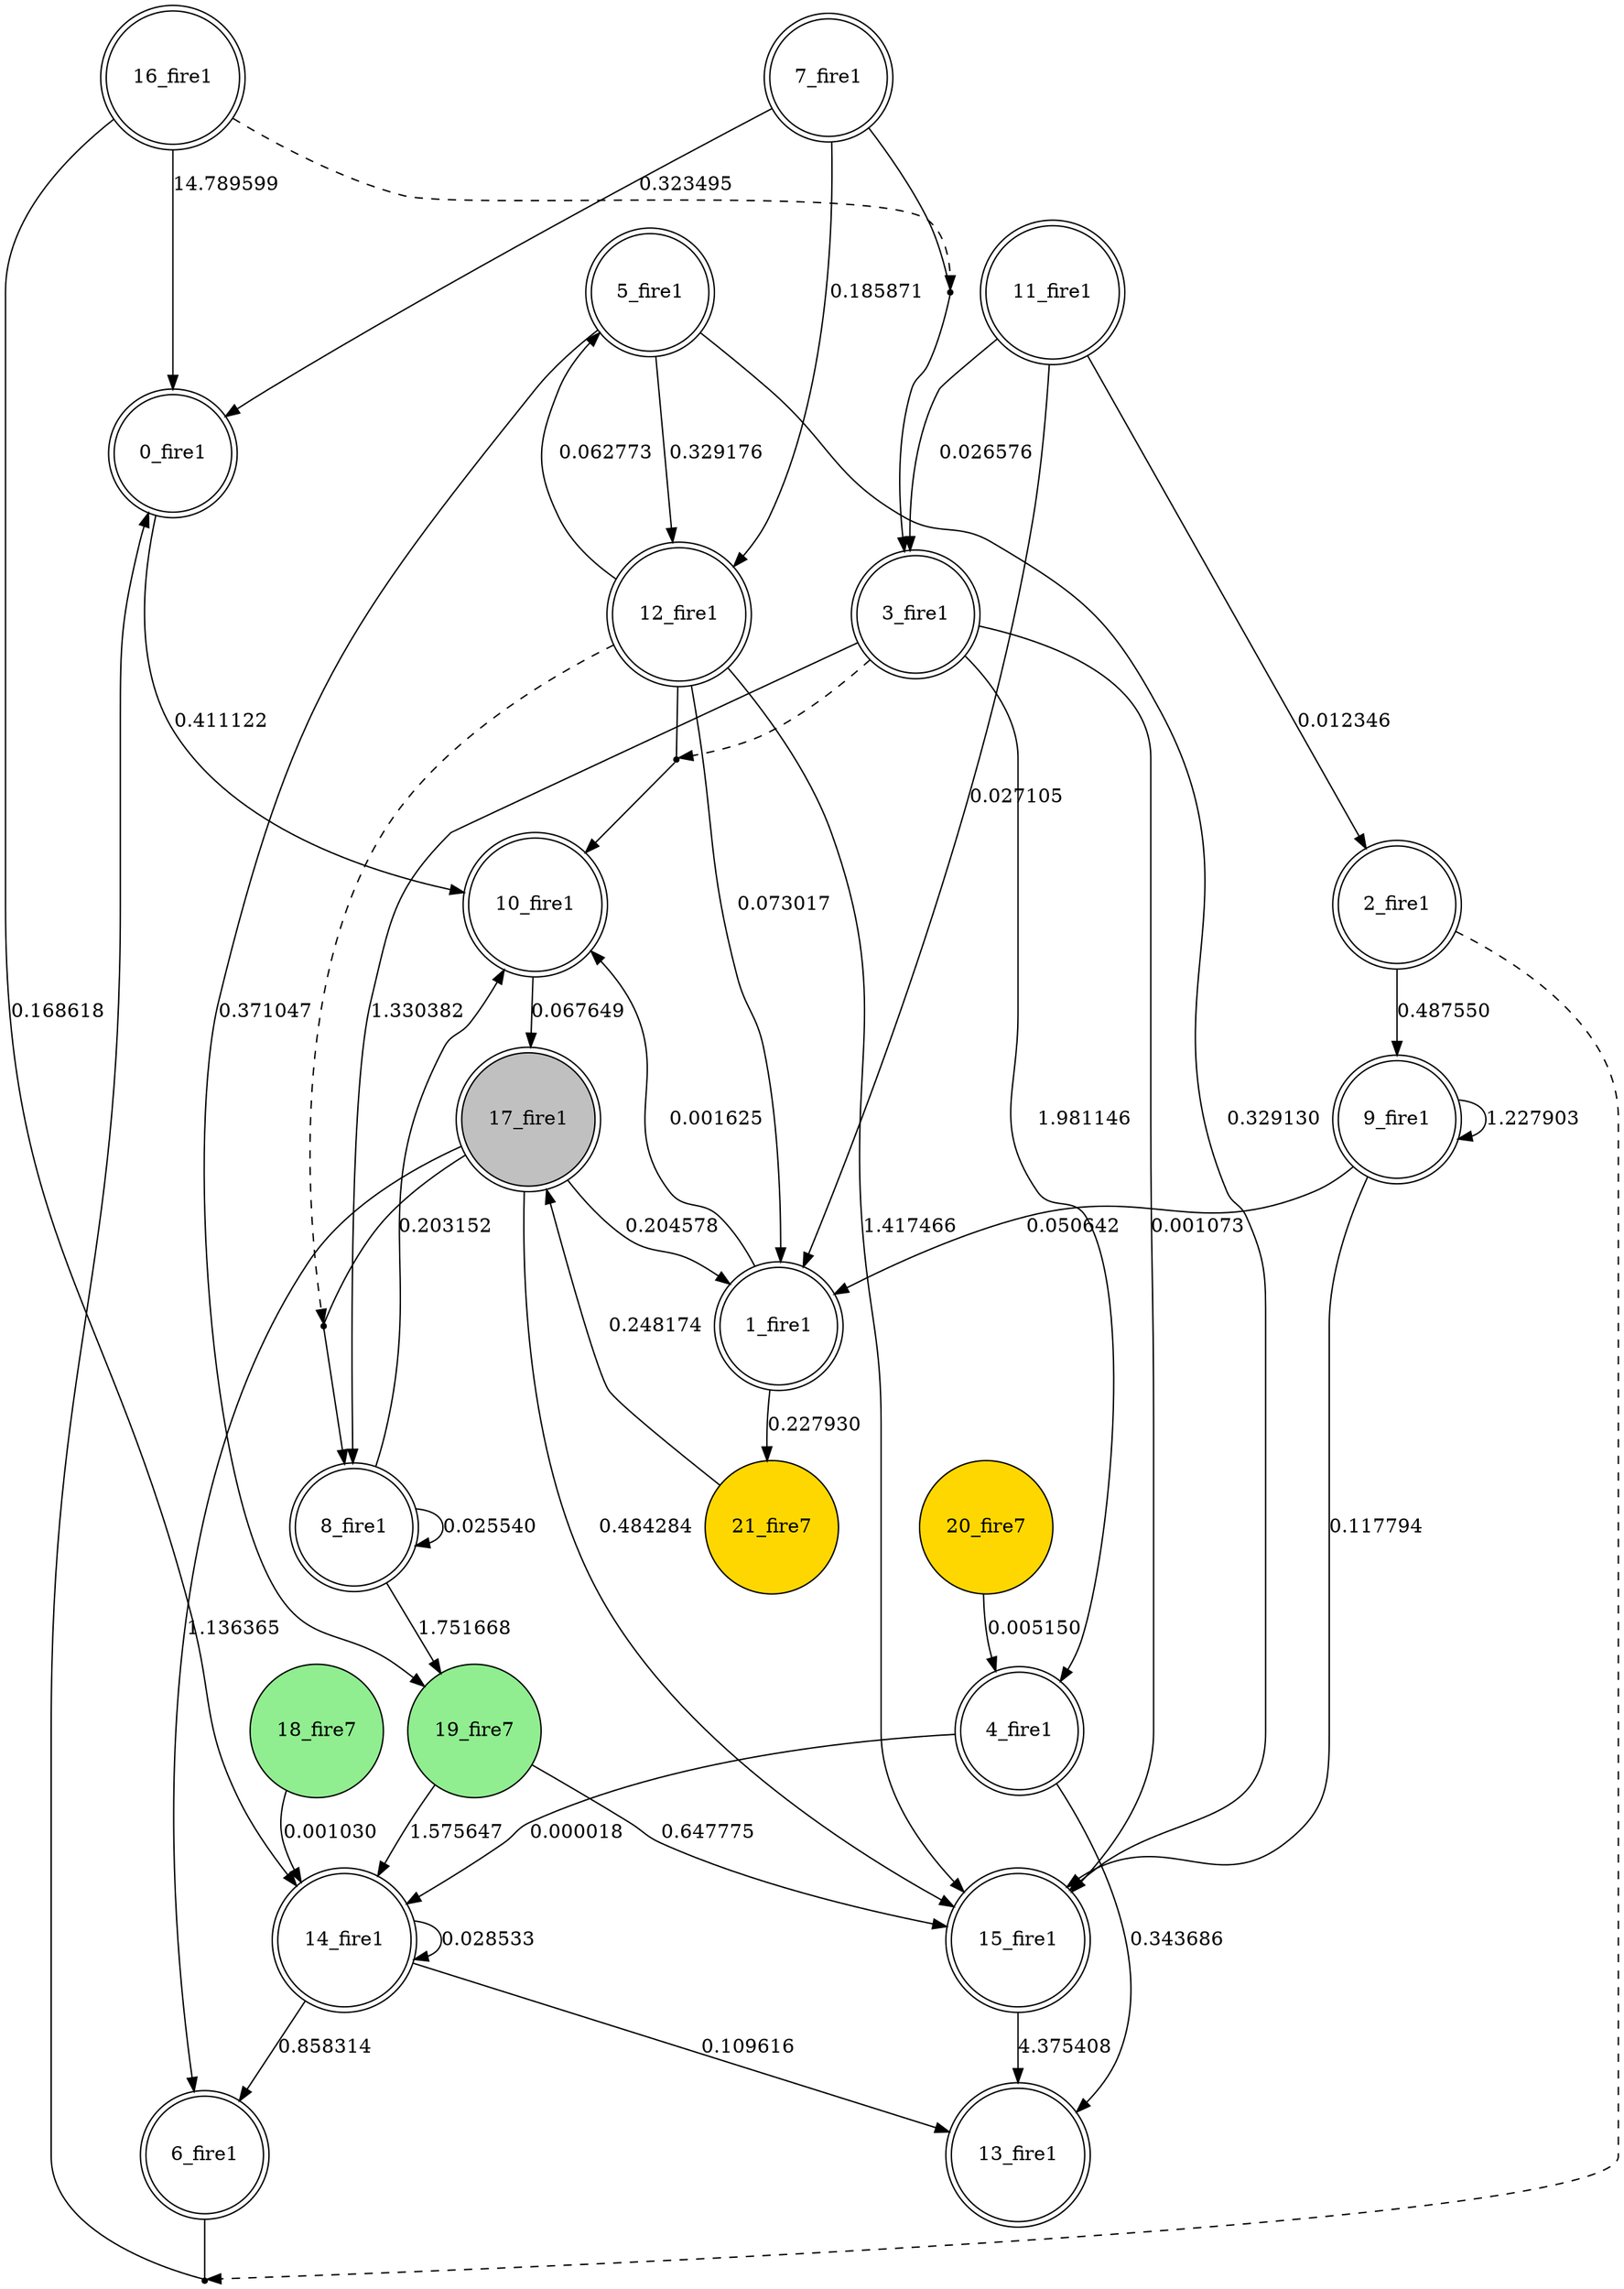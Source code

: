 digraph G {
 node[shape = circle]
0 [label="0_fire1",shape=doublecircle]
1 [label="1_fire1",shape=doublecircle]
2 [label="2_fire1",shape=doublecircle]
3 [label="3_fire1",shape=doublecircle]
4 [label="4_fire1",shape=doublecircle]
5 [label="5_fire1",shape=doublecircle]
6 [label="6_fire1",shape=doublecircle]
7 [label="7_fire1",shape=doublecircle]
8 [label="8_fire1",shape=doublecircle]
9 [label="9_fire1",shape=doublecircle]
10 [label="10_fire1",shape=doublecircle]
11 [label="11_fire1",shape=doublecircle]
12 [label="12_fire1",shape=doublecircle]
13 [label="13_fire1",shape=doublecircle]
14 [label="14_fire1",shape=doublecircle]
15 [label="15_fire1",shape=doublecircle]
16 [label="16_fire1",shape=doublecircle]
17 [label="17_fire1",shape=doublecircle, style=filled, fillcolor=gray]
18 [label="18_fire7",style=filled, fillcolor=lightgreen]
19 [label="19_fire7",style=filled, fillcolor=lightgreen]
20 [label="20_fire7",style=filled, fillcolor=gold]
21 [label="21_fire7",style=filled, fillcolor=gold]
11 -> 1 [label="0.027105"]
7 -> 0 [label="0.323495"]
2 -> 9 [label="0.487550"]
9 -> 9 [label="1.227903"]
15 -> 13 [label="4.375408"]
17 -> 1 [label="0.204578"]
8 -> 8 [label="0.025540"]
5 -> 12 [label="0.329176"]
19 -> 14 [label="1.575647"]
7 -> 12 [label="0.185871"]
12 -> 1 [label="0.073017"]
22 [shape=point, label=""]
3 -> 22 [style=dashed] 
12 -> 22 [dir=none]
22 -> 10 
5 -> 19 [label="0.371047"]
9 -> 1 [label="0.050642"]
0 -> 10 [label="0.411122"]
17 -> 6 [label="1.136365"]
18 -> 14 [label="0.001030"]
16 -> 14 [label="0.168618"]
19 -> 15 [label="0.647775"]
11 -> 3 [label="0.026576"]
10 -> 17 [label="0.067649"]
23 [shape=point, label=""]
2 -> 23 [style=dashed] 
6 -> 23 [dir=none]
23 -> 0 
12 -> 5 [label="0.062773"]
14 -> 13 [label="0.109616"]
16 -> 0 [label="14.789599"]
12 -> 15 [label="1.417466"]
24 [shape=point, label=""]
16 -> 24 [style=dashed] 
7 -> 24 [dir=none]
24 -> 3 
4 -> 13 [label="0.343686"]
25 [shape=point, label=""]
12 -> 25 [style=dashed] 
17 -> 25 [dir=none]
25 -> 8 
4 -> 14 [label="0.000018"]
14 -> 14 [label="0.028533"]
11 -> 2 [label="0.012346"]
20 -> 4 [label="0.005150"]
3 -> 8 [label="1.330382"]
1 -> 10 [label="0.001625"]
9 -> 15 [label="0.117794"]
17 -> 15 [label="0.484284"]
1 -> 21 [label="0.227930"]
3 -> 4 [label="1.981146"]
3 -> 15 [label="0.001073"]
5 -> 15 [label="0.329130"]
14 -> 6 [label="0.858314"]
21 -> 17 [label="0.248174"]
8 -> 10 [label="0.203152"]
8 -> 19 [label="1.751668"]
}
